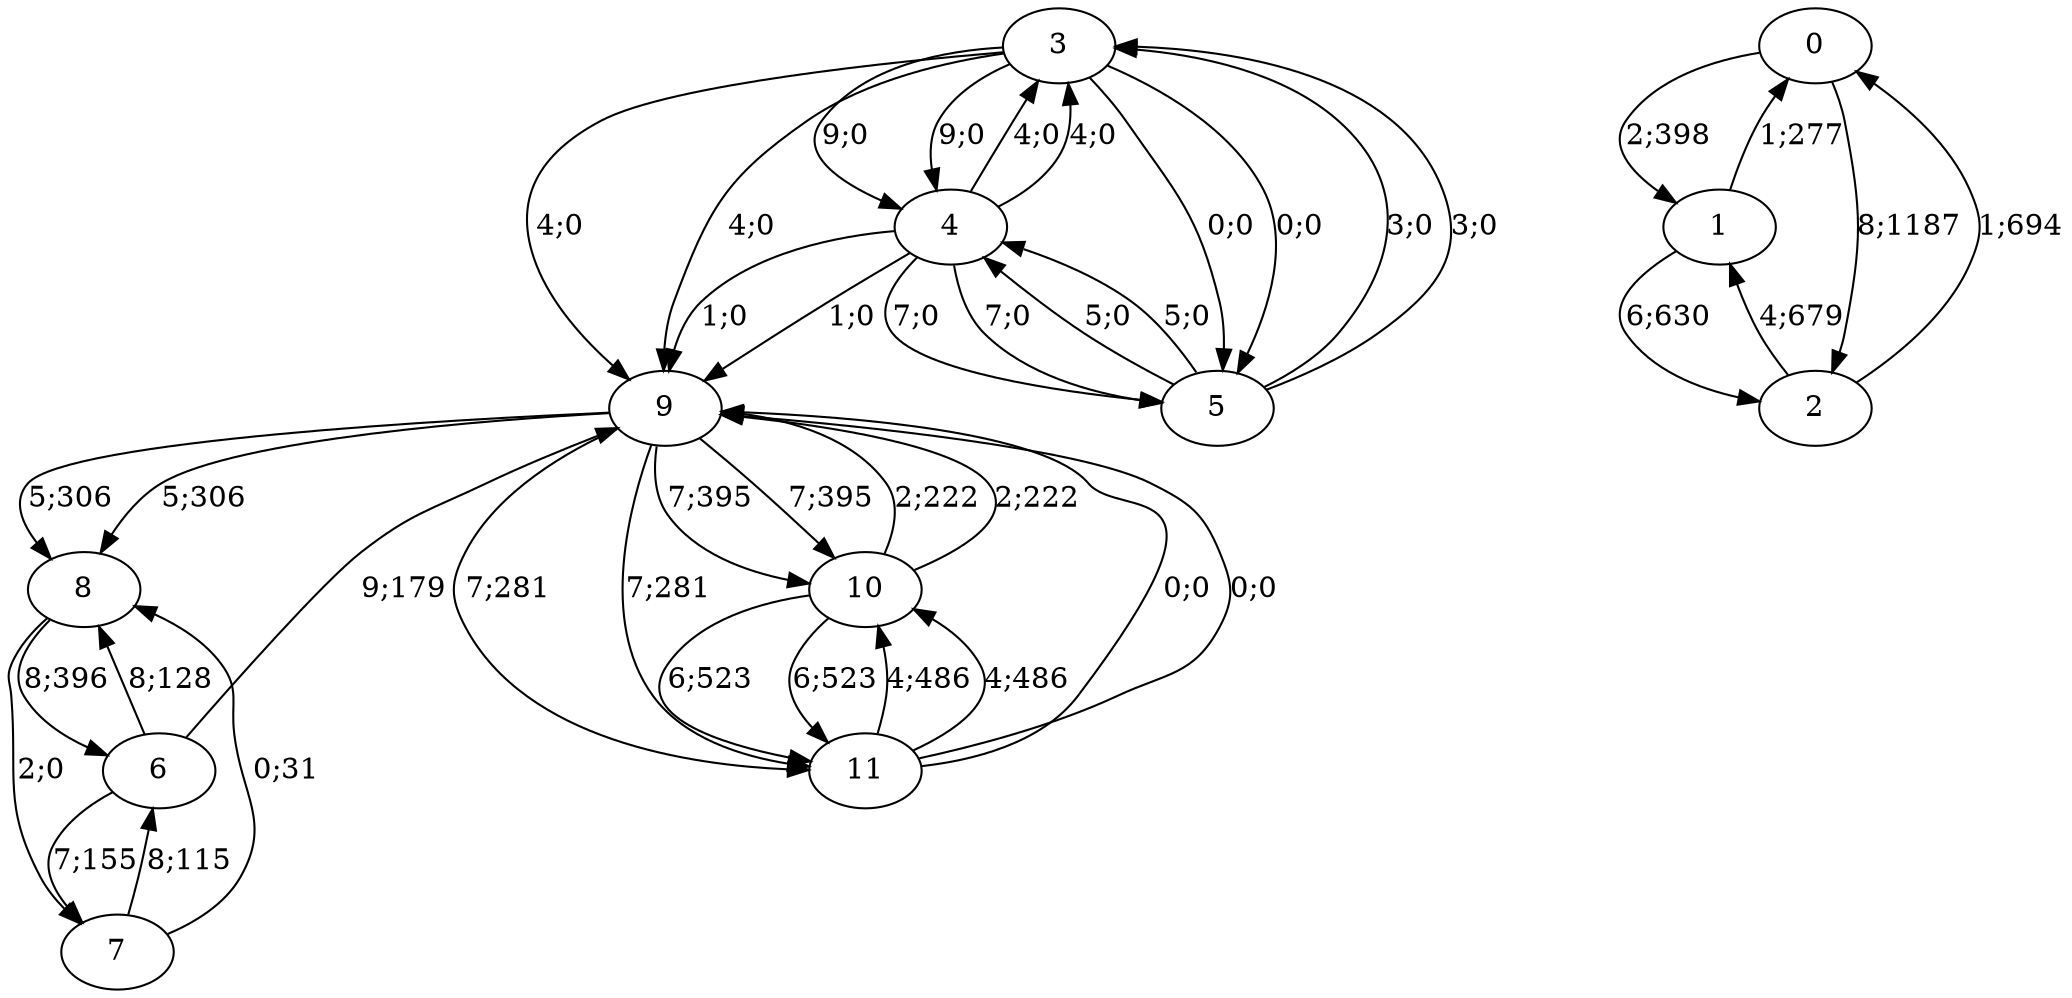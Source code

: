 digraph graph9880 {




















9 -> 8 [color=black,label="5;306"]
9 -> 10 [color=black,label="7;395"]
9 -> 11 [color=black,label="7;281"]


10 -> 9 [color=black,label="2;222"]
10 -> 11 [color=black,label="6;523"]


11 -> 9 [color=black,label="0;0"]
11 -> 10 [color=black,label="4;486"]








3 -> 9 [color=black,label="4;0"]
3 -> 4 [color=black,label="9;0"]
3 -> 5 [color=black,label="0;0"]


4 -> 9 [color=black,label="1;0"]
4 -> 3 [color=black,label="4;0"]
4 -> 5 [color=black,label="7;0"]


5 -> 3 [color=black,label="3;0"]
5 -> 4 [color=black,label="5;0"]


























6 -> 9 [color=black,label="9;179"]
6 -> 7 [color=black,label="7;155"]
6 -> 8 [color=black,label="8;128"]


7 -> 6 [color=black,label="8;115"]
7 -> 8 [color=black,label="0;31"]


8 -> 6 [color=black,label="8;396"]
8 -> 7 [color=black,label="2;0"]


























9 -> 8 [color=black,label="5;306"]
9 -> 10 [color=black,label="7;395"]
9 -> 11 [color=black,label="7;281"]


10 -> 9 [color=black,label="2;222"]
10 -> 11 [color=black,label="6;523"]


11 -> 9 [color=black,label="0;0"]
11 -> 10 [color=black,label="4;486"]


0 -> 1 [color=black,label="2;398"]
0 -> 2 [color=black,label="8;1187"]


1 -> 0 [color=black,label="1;277"]
1 -> 2 [color=black,label="6;630"]


2 -> 0 [color=black,label="1;694"]
2 -> 1 [color=black,label="4;679"]


























3 -> 9 [color=black,label="4;0"]
3 -> 4 [color=black,label="9;0"]
3 -> 5 [color=black,label="0;0"]


4 -> 9 [color=black,label="1;0"]
4 -> 3 [color=black,label="4;0"]
4 -> 5 [color=black,label="7;0"]


5 -> 3 [color=black,label="3;0"]
5 -> 4 [color=black,label="5;0"]













}